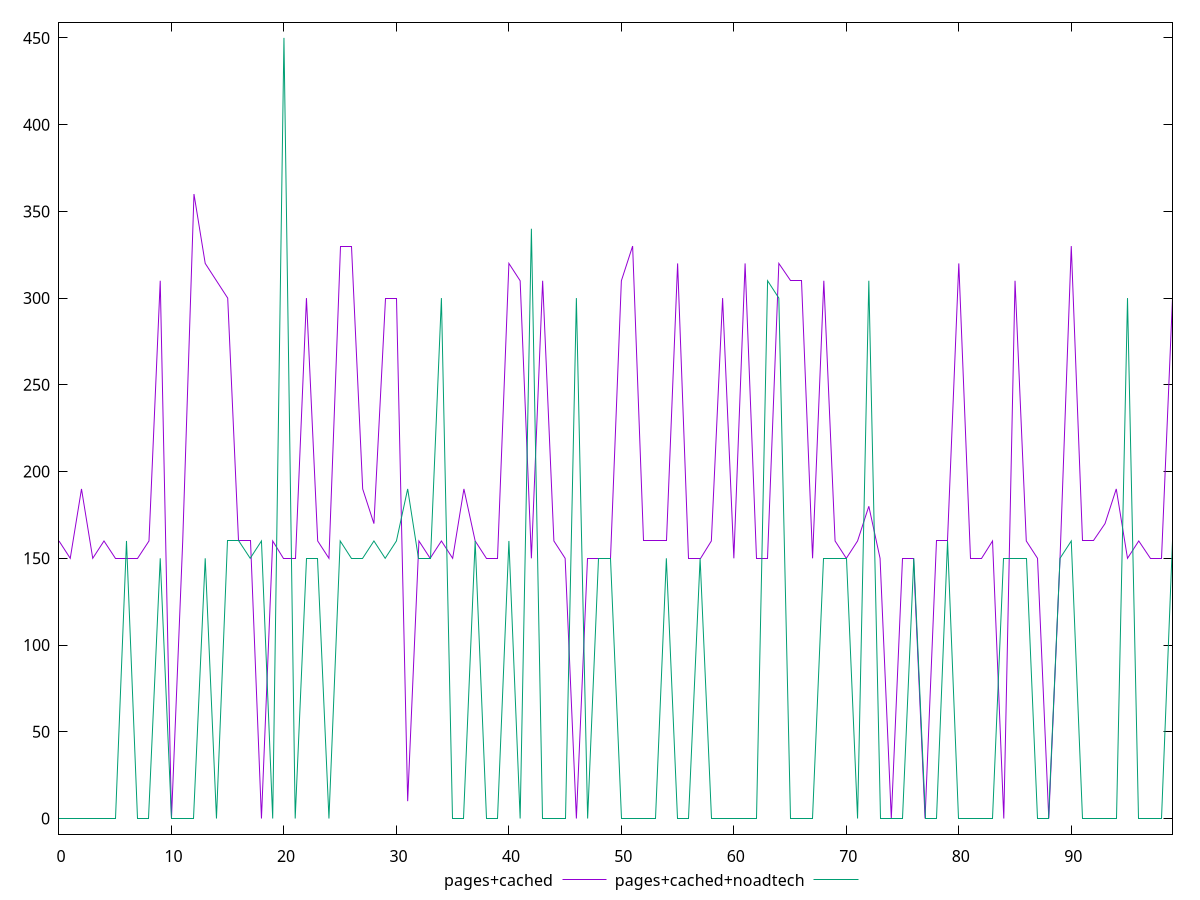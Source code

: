reset

$pagesCached <<EOF
0 160
1 150
2 190
3 150
4 160
5 150
6 150
7 150
8 160
9 310
10 0
11 160
12 360
13 320
14 310
15 300
16 160
17 160
18 0
19 160
20 150
21 150
22 300
23 160
24 150
25 330
26 330
27 190
28 170
29 300
30 300
31 10
32 160
33 150
34 160
35 150
36 190
37 160
38 150
39 150
40 320
41 310
42 150
43 310
44 160
45 150
46 0
47 150
48 150
49 150
50 310
51 330
52 160
53 160
54 160
55 320
56 150
57 150
58 160
59 300
60 150
61 320
62 150
63 150
64 320
65 310
66 310
67 150
68 310
69 160
70 150
71 160
72 180
73 150
74 0
75 150
76 150
77 0
78 160
79 160
80 320
81 150
82 150
83 160
84 0
85 310
86 160
87 150
88 0
89 150
90 330
91 160
92 160
93 170
94 190
95 150
96 160
97 150
98 150
99 300
EOF

$pagesCachedNoadtech <<EOF
0 0
1 0
2 0
3 0
4 0
5 0
6 160
7 0
8 0
9 150
10 0
11 0
12 0
13 150
14 0
15 160
16 160
17 150
18 160
19 0
20 450
21 0
22 150
23 150
24 0
25 160
26 150
27 150
28 160
29 150
30 160
31 190
32 150
33 150
34 300
35 0
36 0
37 160
38 0
39 0
40 160
41 0
42 340
43 0
44 0
45 0
46 300
47 0
48 150
49 150
50 0
51 0
52 0
53 0
54 150
55 0
56 0
57 150
58 0
59 0
60 0
61 0
62 0
63 310
64 300
65 0
66 0
67 0
68 150
69 150
70 150
71 0
72 310
73 0
74 0
75 0
76 150
77 0
78 0
79 160
80 0
81 0
82 0
83 0
84 150
85 150
86 150
87 0
88 0
89 150
90 160
91 0
92 0
93 0
94 0
95 300
96 0
97 0
98 0
99 160
EOF

set key outside below
set xrange [0:99]
set yrange [-9:459]
set trange [-9:459]
set terminal svg size 640, 520 enhanced background rgb 'white'
set output "report_00015_2021-02-09T16-11-33.973Z/offscreen-images/comparison/line/1_vs_2.svg"

plot $pagesCached title "pages+cached" with line, \
     $pagesCachedNoadtech title "pages+cached+noadtech" with line

reset
